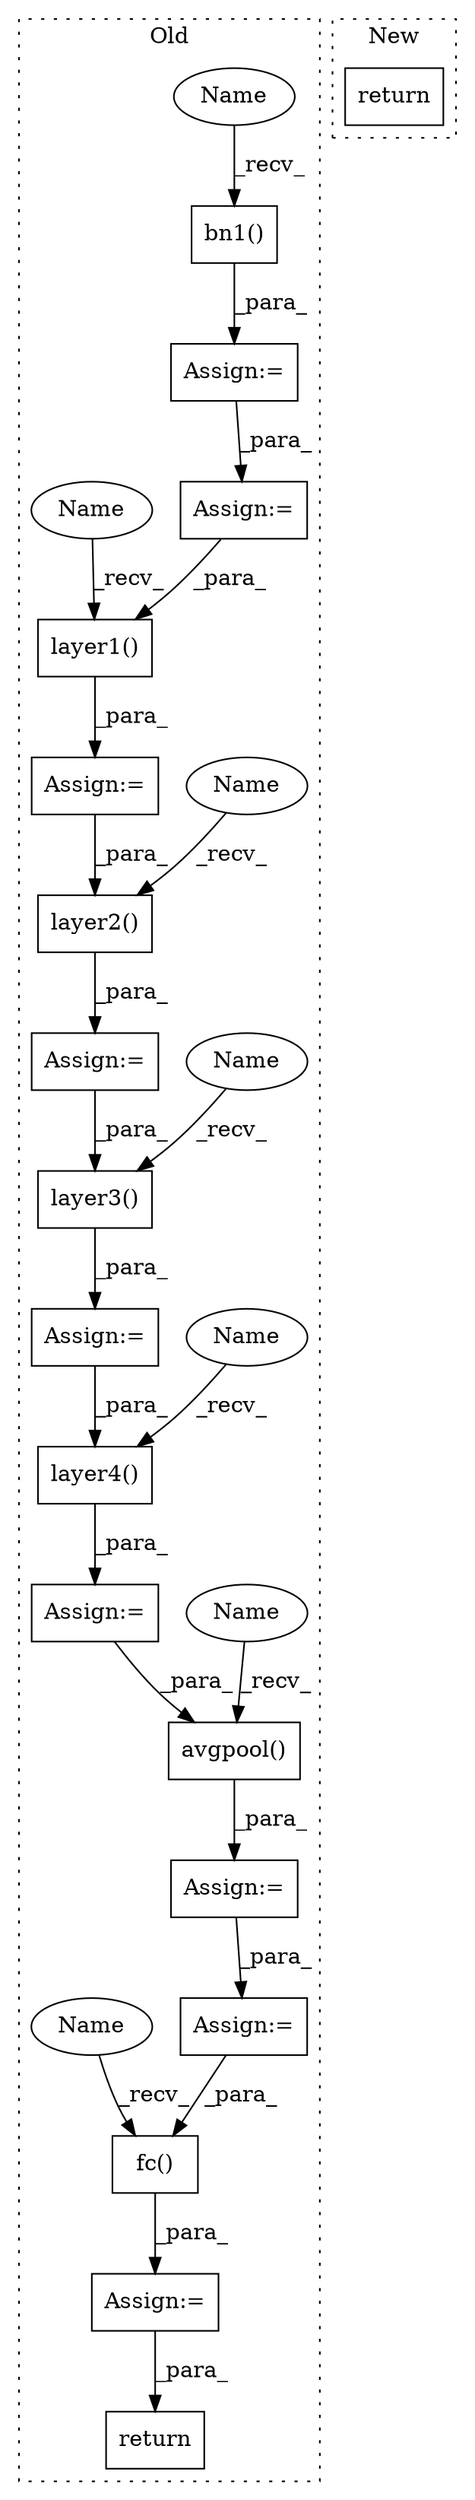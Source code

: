digraph G {
subgraph cluster0 {
1 [label="layer3()" a="75" s="7332,7345" l="12,1" shape="box"];
3 [label="layer4()" a="75" s="7359,7372" l="12,1" shape="box"];
4 [label="layer2()" a="75" s="7305,7318" l="12,1" shape="box"];
5 [label="Assign:=" a="68" s="7302" l="3" shape="box"];
6 [label="Assign:=" a="68" s="7412" l="3" shape="box"];
7 [label="Assign:=" a="68" s="7329" l="3" shape="box"];
8 [label="Assign:=" a="68" s="7275" l="3" shape="box"];
9 [label="return" a="93" s="7479" l="7" shape="box"];
10 [label="bn1()" a="75" s="7201,7211" l="9,1" shape="box"];
11 [label="layer1()" a="75" s="7278,7291" l="12,1" shape="box"];
12 [label="Assign:=" a="68" s="7247" l="3" shape="box"];
13 [label="Assign:=" a="68" s="7384" l="3" shape="box"];
14 [label="Assign:=" a="68" s="7455" l="3" shape="box"];
15 [label="Assign:=" a="68" s="7356" l="3" shape="box"];
16 [label="Assign:=" a="68" s="7222" l="3" shape="box"];
17 [label="avgpool()" a="75" s="7387,7401" l="13,1" shape="box"];
18 [label="fc()" a="75" s="7458,7467" l="8,1" shape="box"];
19 [label="Name" a="87" s="7305" l="4" shape="ellipse"];
20 [label="Name" a="87" s="7387" l="4" shape="ellipse"];
21 [label="Name" a="87" s="7332" l="4" shape="ellipse"];
22 [label="Name" a="87" s="7201" l="4" shape="ellipse"];
23 [label="Name" a="87" s="7359" l="4" shape="ellipse"];
24 [label="Name" a="87" s="7278" l="4" shape="ellipse"];
25 [label="Name" a="87" s="7458" l="4" shape="ellipse"];
label = "Old";
style="dotted";
}
subgraph cluster1 {
2 [label="return" a="93" s="6199" l="7" shape="box"];
label = "New";
style="dotted";
}
1 -> 7 [label="_para_"];
3 -> 15 [label="_para_"];
4 -> 5 [label="_para_"];
5 -> 1 [label="_para_"];
6 -> 18 [label="_para_"];
7 -> 3 [label="_para_"];
8 -> 4 [label="_para_"];
10 -> 16 [label="_para_"];
11 -> 8 [label="_para_"];
12 -> 11 [label="_para_"];
13 -> 6 [label="_para_"];
14 -> 9 [label="_para_"];
15 -> 17 [label="_para_"];
16 -> 12 [label="_para_"];
17 -> 13 [label="_para_"];
18 -> 14 [label="_para_"];
19 -> 4 [label="_recv_"];
20 -> 17 [label="_recv_"];
21 -> 1 [label="_recv_"];
22 -> 10 [label="_recv_"];
23 -> 3 [label="_recv_"];
24 -> 11 [label="_recv_"];
25 -> 18 [label="_recv_"];
}